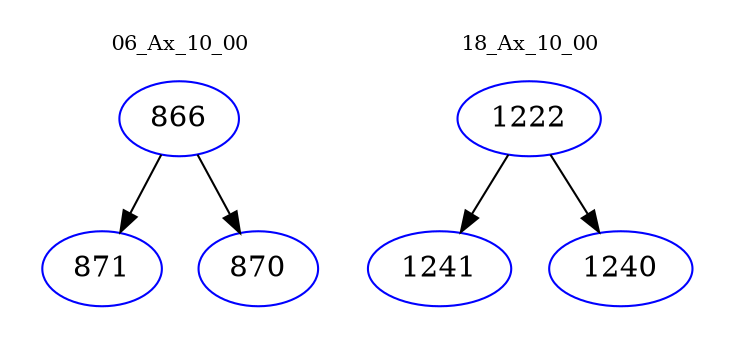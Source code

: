 digraph{
subgraph cluster_0 {
color = white
label = "06_Ax_10_00";
fontsize=10;
T0_866 [label="866", color="blue"]
T0_866 -> T0_871 [color="black"]
T0_871 [label="871", color="blue"]
T0_866 -> T0_870 [color="black"]
T0_870 [label="870", color="blue"]
}
subgraph cluster_1 {
color = white
label = "18_Ax_10_00";
fontsize=10;
T1_1222 [label="1222", color="blue"]
T1_1222 -> T1_1241 [color="black"]
T1_1241 [label="1241", color="blue"]
T1_1222 -> T1_1240 [color="black"]
T1_1240 [label="1240", color="blue"]
}
}
